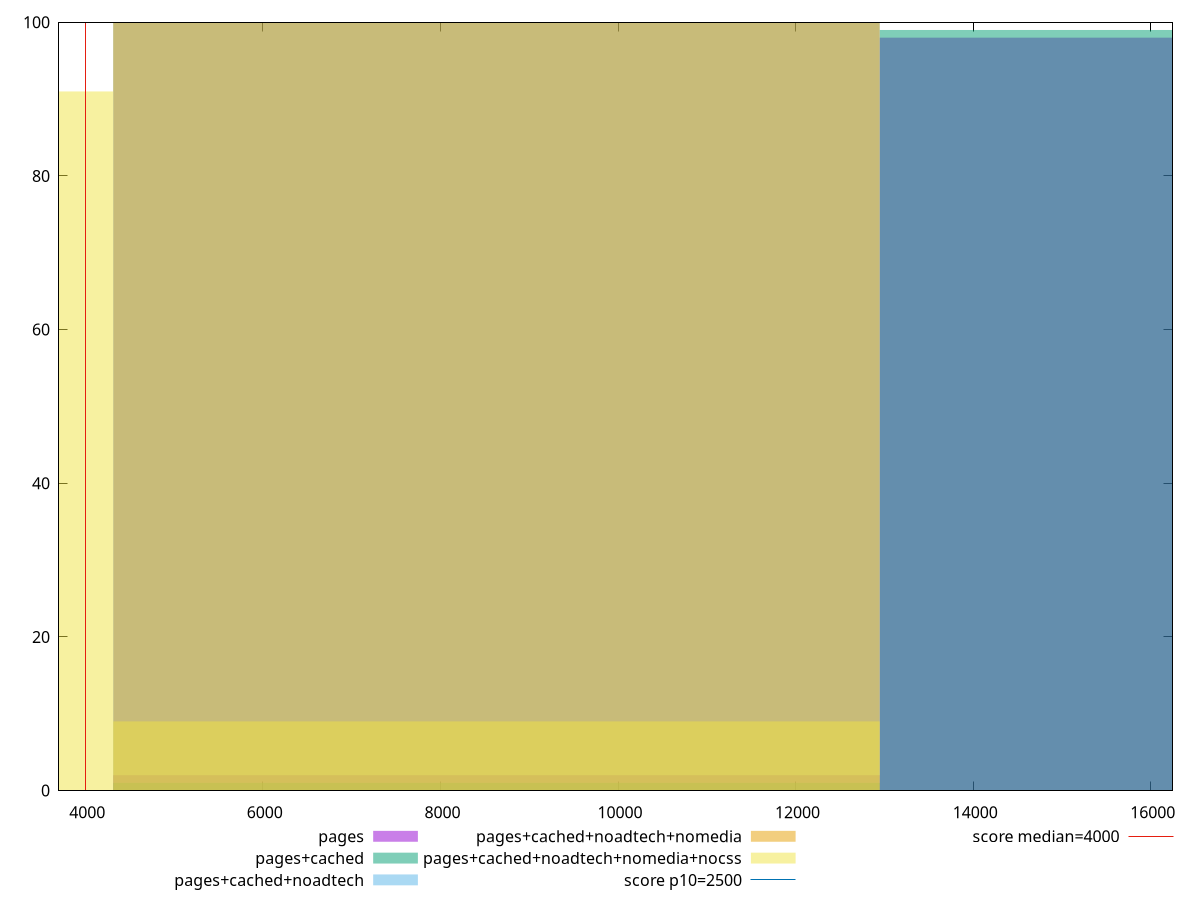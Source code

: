 reset

$pages <<EOF
8631.155387375311 2
17262.310774750622 98
EOF

$pagesCached <<EOF
17262.310774750622 99
8631.155387375311 1
EOF

$pagesCachedNoadtech <<EOF
8631.155387375311 100
EOF

$pagesCachedNoadtechNomedia <<EOF
8631.155387375311 100
EOF

$pagesCachedNoadtechNomediaNocss <<EOF
0 91
8631.155387375311 9
EOF

set key outside below
set boxwidth 8631.155387375311
set xrange [3705.2220000000007:16244.087499999998]
set yrange [0:100]
set trange [0:100]
set style fill transparent solid 0.5 noborder

set parametric
set terminal svg size 640, 530 enhanced background rgb 'white'
set output "report_00017_2021-02-10T15-08-03.406Z/largest-contentful-paint/comparison/histogram/all_raw.svg"

plot $pages title "pages" with boxes, \
     $pagesCached title "pages+cached" with boxes, \
     $pagesCachedNoadtech title "pages+cached+noadtech" with boxes, \
     $pagesCachedNoadtechNomedia title "pages+cached+noadtech+nomedia" with boxes, \
     $pagesCachedNoadtechNomediaNocss title "pages+cached+noadtech+nomedia+nocss" with boxes, \
     2500,t title "score p10=2500", \
     4000,t title "score median=4000"

reset
